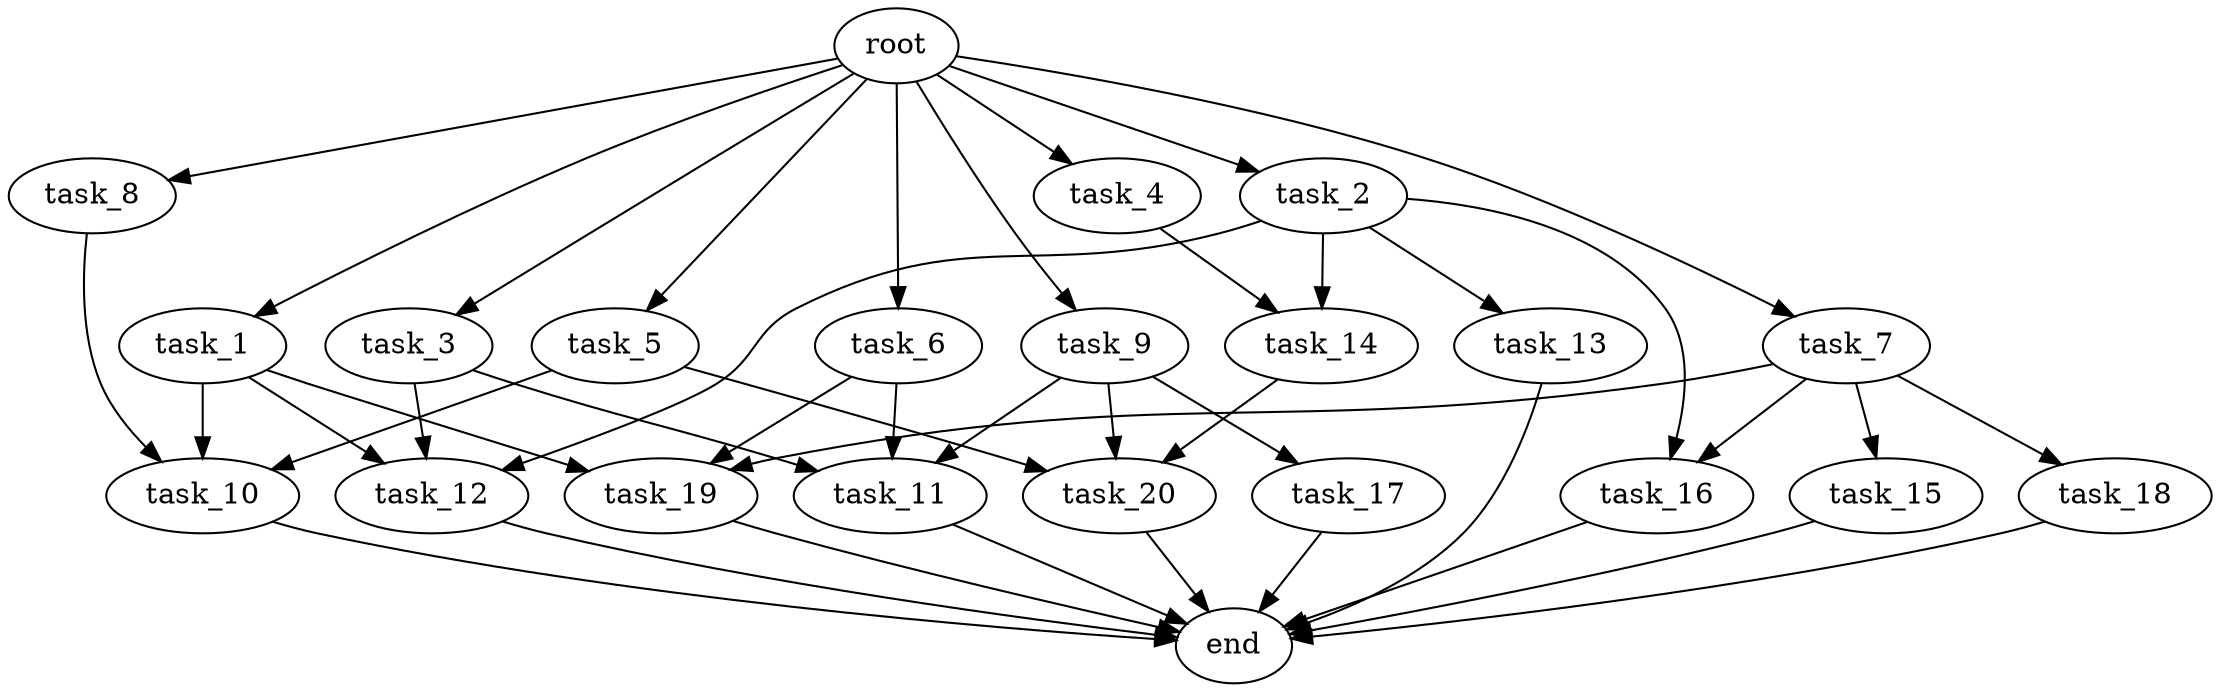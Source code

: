 digraph G {
  root [size="0.000000e+00"];
  task_1 [size="8.300005e+09"];
  task_2 [size="9.114952e+09"];
  task_3 [size="7.046586e+09"];
  task_4 [size="6.476676e+09"];
  task_5 [size="7.551322e+09"];
  task_6 [size="5.466605e+09"];
  task_7 [size="6.034266e+09"];
  task_8 [size="7.761691e+09"];
  task_9 [size="9.642934e+09"];
  task_10 [size="2.942483e+09"];
  task_11 [size="1.775082e+09"];
  task_12 [size="6.826906e+09"];
  task_13 [size="1.870579e+09"];
  task_14 [size="1.738778e+09"];
  task_15 [size="5.138955e+09"];
  task_16 [size="3.772605e+09"];
  task_17 [size="4.285650e+09"];
  task_18 [size="5.566430e+09"];
  task_19 [size="1.301535e+09"];
  task_20 [size="5.840277e+09"];
  end [size="0.000000e+00"];

  root -> task_1 [size="1.000000e-12"];
  root -> task_2 [size="1.000000e-12"];
  root -> task_3 [size="1.000000e-12"];
  root -> task_4 [size="1.000000e-12"];
  root -> task_5 [size="1.000000e-12"];
  root -> task_6 [size="1.000000e-12"];
  root -> task_7 [size="1.000000e-12"];
  root -> task_8 [size="1.000000e-12"];
  root -> task_9 [size="1.000000e-12"];
  task_1 -> task_10 [size="9.808277e+07"];
  task_1 -> task_12 [size="2.275635e+08"];
  task_1 -> task_19 [size="4.338451e+07"];
  task_2 -> task_12 [size="2.275635e+08"];
  task_2 -> task_13 [size="1.870579e+08"];
  task_2 -> task_14 [size="8.693888e+07"];
  task_2 -> task_16 [size="1.886303e+08"];
  task_3 -> task_11 [size="5.916939e+07"];
  task_3 -> task_12 [size="2.275635e+08"];
  task_4 -> task_14 [size="8.693888e+07"];
  task_5 -> task_10 [size="9.808277e+07"];
  task_5 -> task_20 [size="1.946759e+08"];
  task_6 -> task_11 [size="5.916939e+07"];
  task_6 -> task_19 [size="4.338451e+07"];
  task_7 -> task_15 [size="5.138955e+08"];
  task_7 -> task_16 [size="1.886303e+08"];
  task_7 -> task_18 [size="5.566430e+08"];
  task_7 -> task_19 [size="4.338451e+07"];
  task_8 -> task_10 [size="9.808277e+07"];
  task_9 -> task_11 [size="5.916939e+07"];
  task_9 -> task_17 [size="4.285650e+08"];
  task_9 -> task_20 [size="1.946759e+08"];
  task_10 -> end [size="1.000000e-12"];
  task_11 -> end [size="1.000000e-12"];
  task_12 -> end [size="1.000000e-12"];
  task_13 -> end [size="1.000000e-12"];
  task_14 -> task_20 [size="1.946759e+08"];
  task_15 -> end [size="1.000000e-12"];
  task_16 -> end [size="1.000000e-12"];
  task_17 -> end [size="1.000000e-12"];
  task_18 -> end [size="1.000000e-12"];
  task_19 -> end [size="1.000000e-12"];
  task_20 -> end [size="1.000000e-12"];
}
